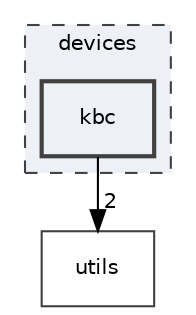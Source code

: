 digraph "devices/kbc"
{
 // LATEX_PDF_SIZE
  edge [fontname="Helvetica",fontsize="10",labelfontname="Helvetica",labelfontsize="10"];
  node [fontname="Helvetica",fontsize="10",shape=record];
  compound=true
  subgraph clusterdir_07b86ffc266b39efa5bbdc0e9fdb330a {
    graph [ bgcolor="#edf0f7", pencolor="grey25", style="filled,dashed,", label="devices", fontname="Helvetica", fontsize="10", URL="dir_07b86ffc266b39efa5bbdc0e9fdb330a.html"]
  dir_3af4d1ca535b3961e21e07e49e27ae82 [shape=box, label="kbc", style="filled,bold,", fillcolor="#edf0f7", color="grey25", URL="dir_3af4d1ca535b3961e21e07e49e27ae82.html"];
  }
  dir_cbdb8362360e11eafe2fa3bc74cf0ffd [shape=box, label="utils", style="", fillcolor="#edf0f7", color="grey25", URL="dir_cbdb8362360e11eafe2fa3bc74cf0ffd.html"];
  dir_3af4d1ca535b3961e21e07e49e27ae82->dir_cbdb8362360e11eafe2fa3bc74cf0ffd [headlabel="2", labeldistance=1.5 headhref="dir_000002_000005.html"];
}
